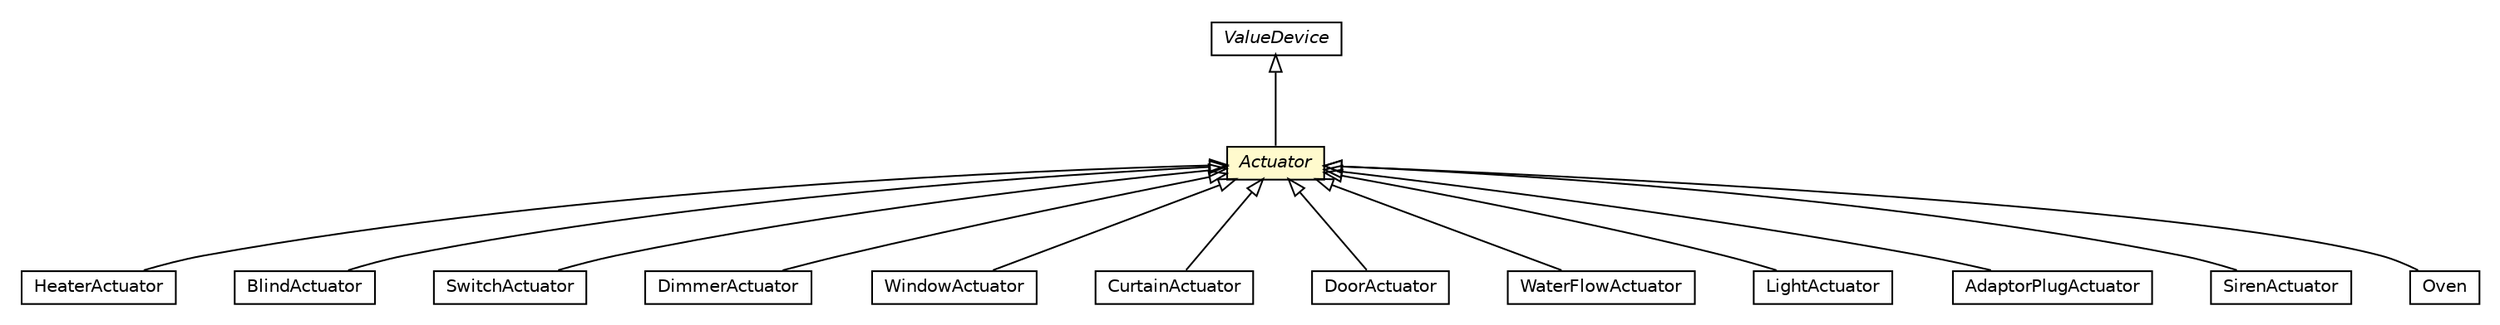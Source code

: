 #!/usr/local/bin/dot
#
# Class diagram 
# Generated by UMLGraph version R5_6-24-gf6e263 (http://www.umlgraph.org/)
#

digraph G {
	edge [fontname="Helvetica",fontsize=10,labelfontname="Helvetica",labelfontsize=10];
	node [fontname="Helvetica",fontsize=10,shape=plaintext];
	nodesep=0.25;
	ranksep=0.5;
	// org.universAAL.ontology.device.HeaterActuator
	c52723 [label=<<table title="org.universAAL.ontology.device.HeaterActuator" border="0" cellborder="1" cellspacing="0" cellpadding="2" port="p" href="./HeaterActuator.html">
		<tr><td><table border="0" cellspacing="0" cellpadding="1">
<tr><td align="center" balign="center"> HeaterActuator </td></tr>
		</table></td></tr>
		</table>>, URL="./HeaterActuator.html", fontname="Helvetica", fontcolor="black", fontsize=10.0];
	// org.universAAL.ontology.device.BlindActuator
	c52724 [label=<<table title="org.universAAL.ontology.device.BlindActuator" border="0" cellborder="1" cellspacing="0" cellpadding="2" port="p" href="./BlindActuator.html">
		<tr><td><table border="0" cellspacing="0" cellpadding="1">
<tr><td align="center" balign="center"> BlindActuator </td></tr>
		</table></td></tr>
		</table>>, URL="./BlindActuator.html", fontname="Helvetica", fontcolor="black", fontsize=10.0];
	// org.universAAL.ontology.device.SwitchActuator
	c52726 [label=<<table title="org.universAAL.ontology.device.SwitchActuator" border="0" cellborder="1" cellspacing="0" cellpadding="2" port="p" href="./SwitchActuator.html">
		<tr><td><table border="0" cellspacing="0" cellpadding="1">
<tr><td align="center" balign="center"> SwitchActuator </td></tr>
		</table></td></tr>
		</table>>, URL="./SwitchActuator.html", fontname="Helvetica", fontcolor="black", fontsize=10.0];
	// org.universAAL.ontology.device.DimmerActuator
	c52729 [label=<<table title="org.universAAL.ontology.device.DimmerActuator" border="0" cellborder="1" cellspacing="0" cellpadding="2" port="p" href="./DimmerActuator.html">
		<tr><td><table border="0" cellspacing="0" cellpadding="1">
<tr><td align="center" balign="center"> DimmerActuator </td></tr>
		</table></td></tr>
		</table>>, URL="./DimmerActuator.html", fontname="Helvetica", fontcolor="black", fontsize=10.0];
	// org.universAAL.ontology.device.WindowActuator
	c52731 [label=<<table title="org.universAAL.ontology.device.WindowActuator" border="0" cellborder="1" cellspacing="0" cellpadding="2" port="p" href="./WindowActuator.html">
		<tr><td><table border="0" cellspacing="0" cellpadding="1">
<tr><td align="center" balign="center"> WindowActuator </td></tr>
		</table></td></tr>
		</table>>, URL="./WindowActuator.html", fontname="Helvetica", fontcolor="black", fontsize=10.0];
	// org.universAAL.ontology.device.CurtainActuator
	c52734 [label=<<table title="org.universAAL.ontology.device.CurtainActuator" border="0" cellborder="1" cellspacing="0" cellpadding="2" port="p" href="./CurtainActuator.html">
		<tr><td><table border="0" cellspacing="0" cellpadding="1">
<tr><td align="center" balign="center"> CurtainActuator </td></tr>
		</table></td></tr>
		</table>>, URL="./CurtainActuator.html", fontname="Helvetica", fontcolor="black", fontsize=10.0];
	// org.universAAL.ontology.device.DoorActuator
	c52745 [label=<<table title="org.universAAL.ontology.device.DoorActuator" border="0" cellborder="1" cellspacing="0" cellpadding="2" port="p" href="./DoorActuator.html">
		<tr><td><table border="0" cellspacing="0" cellpadding="1">
<tr><td align="center" balign="center"> DoorActuator </td></tr>
		</table></td></tr>
		</table>>, URL="./DoorActuator.html", fontname="Helvetica", fontcolor="black", fontsize=10.0];
	// org.universAAL.ontology.device.WaterFlowActuator
	c52751 [label=<<table title="org.universAAL.ontology.device.WaterFlowActuator" border="0" cellborder="1" cellspacing="0" cellpadding="2" port="p" href="./WaterFlowActuator.html">
		<tr><td><table border="0" cellspacing="0" cellpadding="1">
<tr><td align="center" balign="center"> WaterFlowActuator </td></tr>
		</table></td></tr>
		</table>>, URL="./WaterFlowActuator.html", fontname="Helvetica", fontcolor="black", fontsize=10.0];
	// org.universAAL.ontology.device.ValueDevice
	c52754 [label=<<table title="org.universAAL.ontology.device.ValueDevice" border="0" cellborder="1" cellspacing="0" cellpadding="2" port="p" href="./ValueDevice.html">
		<tr><td><table border="0" cellspacing="0" cellpadding="1">
<tr><td align="center" balign="center"><font face="Helvetica-Oblique"> ValueDevice </font></td></tr>
		</table></td></tr>
		</table>>, URL="./ValueDevice.html", fontname="Helvetica", fontcolor="black", fontsize=10.0];
	// org.universAAL.ontology.device.Actuator
	c52755 [label=<<table title="org.universAAL.ontology.device.Actuator" border="0" cellborder="1" cellspacing="0" cellpadding="2" port="p" bgcolor="lemonChiffon" href="./Actuator.html">
		<tr><td><table border="0" cellspacing="0" cellpadding="1">
<tr><td align="center" balign="center"><font face="Helvetica-Oblique"> Actuator </font></td></tr>
		</table></td></tr>
		</table>>, URL="./Actuator.html", fontname="Helvetica", fontcolor="black", fontsize=10.0];
	// org.universAAL.ontology.device.LightActuator
	c52756 [label=<<table title="org.universAAL.ontology.device.LightActuator" border="0" cellborder="1" cellspacing="0" cellpadding="2" port="p" href="./LightActuator.html">
		<tr><td><table border="0" cellspacing="0" cellpadding="1">
<tr><td align="center" balign="center"> LightActuator </td></tr>
		</table></td></tr>
		</table>>, URL="./LightActuator.html", fontname="Helvetica", fontcolor="black", fontsize=10.0];
	// org.universAAL.ontology.activityhub.ext.AdaptorPlugActuator
	c52788 [label=<<table title="org.universAAL.ontology.activityhub.ext.AdaptorPlugActuator" border="0" cellborder="1" cellspacing="0" cellpadding="2" port="p" href="../activityhub/ext/AdaptorPlugActuator.html">
		<tr><td><table border="0" cellspacing="0" cellpadding="1">
<tr><td align="center" balign="center"> AdaptorPlugActuator </td></tr>
		</table></td></tr>
		</table>>, URL="../activityhub/ext/AdaptorPlugActuator.html", fontname="Helvetica", fontcolor="black", fontsize=10.0];
	// org.universAAL.ontology.device.home.SirenActuator
	c53118 [label=<<table title="org.universAAL.ontology.device.home.SirenActuator" border="0" cellborder="1" cellspacing="0" cellpadding="2" port="p" href="./home/SirenActuator.html">
		<tr><td><table border="0" cellspacing="0" cellpadding="1">
<tr><td align="center" balign="center"> SirenActuator </td></tr>
		</table></td></tr>
		</table>>, URL="./home/SirenActuator.html", fontname="Helvetica", fontcolor="black", fontsize=10.0];
	// org.universAAL.ontology.device.home.Oven
	c53122 [label=<<table title="org.universAAL.ontology.device.home.Oven" border="0" cellborder="1" cellspacing="0" cellpadding="2" port="p" href="./home/Oven.html">
		<tr><td><table border="0" cellspacing="0" cellpadding="1">
<tr><td align="center" balign="center"> Oven </td></tr>
		</table></td></tr>
		</table>>, URL="./home/Oven.html", fontname="Helvetica", fontcolor="black", fontsize=10.0];
	//org.universAAL.ontology.device.HeaterActuator extends org.universAAL.ontology.device.Actuator
	c52755:p -> c52723:p [dir=back,arrowtail=empty];
	//org.universAAL.ontology.device.BlindActuator extends org.universAAL.ontology.device.Actuator
	c52755:p -> c52724:p [dir=back,arrowtail=empty];
	//org.universAAL.ontology.device.SwitchActuator extends org.universAAL.ontology.device.Actuator
	c52755:p -> c52726:p [dir=back,arrowtail=empty];
	//org.universAAL.ontology.device.DimmerActuator extends org.universAAL.ontology.device.Actuator
	c52755:p -> c52729:p [dir=back,arrowtail=empty];
	//org.universAAL.ontology.device.WindowActuator extends org.universAAL.ontology.device.Actuator
	c52755:p -> c52731:p [dir=back,arrowtail=empty];
	//org.universAAL.ontology.device.CurtainActuator extends org.universAAL.ontology.device.Actuator
	c52755:p -> c52734:p [dir=back,arrowtail=empty];
	//org.universAAL.ontology.device.DoorActuator extends org.universAAL.ontology.device.Actuator
	c52755:p -> c52745:p [dir=back,arrowtail=empty];
	//org.universAAL.ontology.device.WaterFlowActuator extends org.universAAL.ontology.device.Actuator
	c52755:p -> c52751:p [dir=back,arrowtail=empty];
	//org.universAAL.ontology.device.Actuator extends org.universAAL.ontology.device.ValueDevice
	c52754:p -> c52755:p [dir=back,arrowtail=empty];
	//org.universAAL.ontology.device.LightActuator extends org.universAAL.ontology.device.Actuator
	c52755:p -> c52756:p [dir=back,arrowtail=empty];
	//org.universAAL.ontology.activityhub.ext.AdaptorPlugActuator extends org.universAAL.ontology.device.Actuator
	c52755:p -> c52788:p [dir=back,arrowtail=empty];
	//org.universAAL.ontology.device.home.SirenActuator extends org.universAAL.ontology.device.Actuator
	c52755:p -> c53118:p [dir=back,arrowtail=empty];
	//org.universAAL.ontology.device.home.Oven extends org.universAAL.ontology.device.Actuator
	c52755:p -> c53122:p [dir=back,arrowtail=empty];
}

